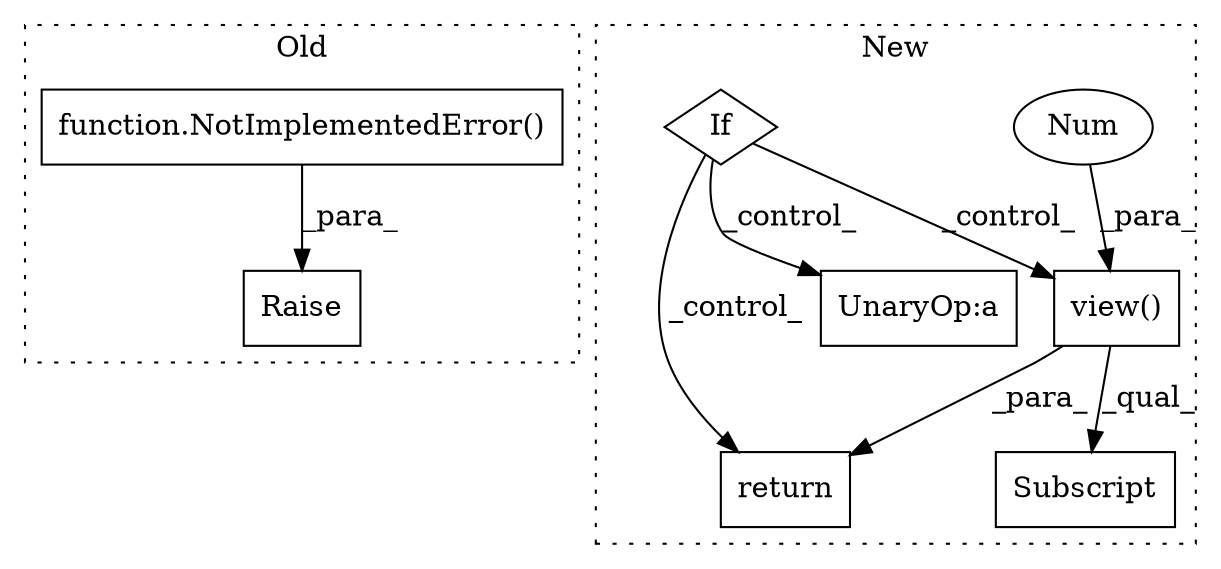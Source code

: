 digraph G {
subgraph cluster0 {
1 [label="function.NotImplementedError()" a="75" s="6913" l="21" shape="box"];
4 [label="Raise" a="91" s="6907" l="6" shape="box"];
label = "Old";
style="dotted";
}
subgraph cluster1 {
2 [label="view()" a="75" s="6854,6952" l="45,22" shape="box"];
3 [label="Num" a="76" s="6899" l="1" shape="ellipse"];
5 [label="return" a="93" s="7381" l="7" shape="box"];
6 [label="If" a="96" s="6672" l="3" shape="diamond"];
7 [label="UnaryOp:a" a="61" s="7478" l="30" shape="box"];
8 [label="Subscript" a="63" s="7315,0" l="23,0" shape="box"];
label = "New";
style="dotted";
}
1 -> 4 [label="_para_"];
2 -> 8 [label="_qual_"];
2 -> 5 [label="_para_"];
3 -> 2 [label="_para_"];
6 -> 7 [label="_control_"];
6 -> 5 [label="_control_"];
6 -> 2 [label="_control_"];
}